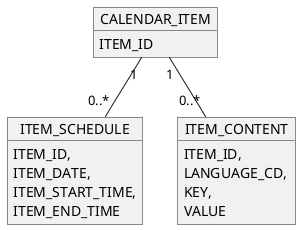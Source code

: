 @startuml

object CALENDAR_ITEM {
  ITEM_ID
}

object ITEM_SCHEDULE {
  ITEM_ID,
  ITEM_DATE,
  ITEM_START_TIME,
  ITEM_END_TIME
}

object ITEM_CONTENT {
  ITEM_ID,
  LANGUAGE_CD,
  KEY,
  VALUE
}

CALENDAR_ITEM "1" -down- "0..*" ITEM_CONTENT

CALENDAR_ITEM "1" -down- "0..*" ITEM_SCHEDULE

@enduml
